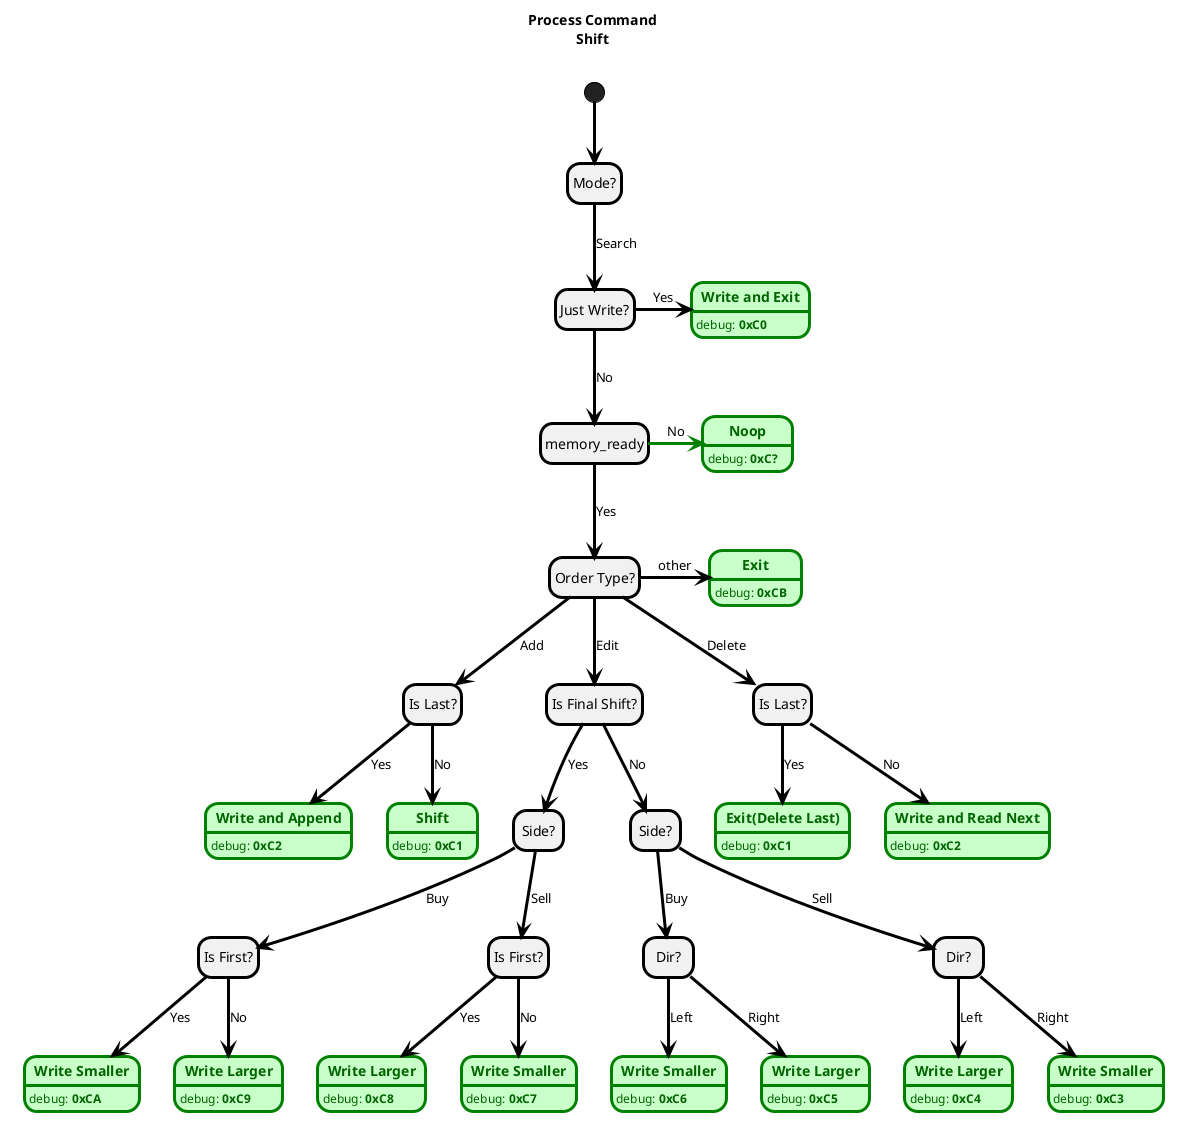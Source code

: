 @startuml 10_process_command.shift_state
hide empty description

title Process Command\nShift

label Shift[
{{
    hide empty description
    <style> 
    stateDiagram {
        LineColor Black
        LineThickness 3.0
    }
    </style>

    [*] --> mode
    mode --> just_write: Search
    just_write -> exit_1: Yes
    just_write --> memory_ready: No

    memory_ready -[#green]> noop: No
    memory_ready --> order_type: Yes

'    mode --> just_write: Shift
'    just_write -> exit_1: Yes

'    just_write--> order_type: No
        ' Add
        order_type --> is_last_add: Add
        is_last_add --> write_n_append: Yes
        is_last_add --> shift_1: No

        ' Edit
        order_type --> is_final_edit: Edit
            is_final_edit --> is_final_side: Yes
            is_final_side --> is_final_side_buy_is_first: Buy
            is_final_side_buy_is_first --> is_final_buy_write_smaller_is_first: Yes
            is_final_side_buy_is_first --> is_final_buy_write_larger_is_not_first: No

            is_final_side --> is_final_side_sell_is_first: Sell
            is_final_side_sell_is_first --> is_final_sell_write_larger_is_first: Yes
            is_final_side_sell_is_first --> is_final_sell_write_smaller_is_not_first: No

            is_final_edit --> not_final_side: No
            not_final_side --> not_final_buy_dir: Buy
            not_final_buy_dir --> not_final_buy_write_smaller: Left
            not_final_buy_dir --> not_final_buy_write_larger: Right

            not_final_side --> not_final_sell_dir: Sell
            not_final_sell_dir --> not_final_sell_write_larger: Left
            not_final_sell_dir --> not_final_sell_write_smaller: Right

        ' Delete
        order_type --> is_last_del: Delete
        is_last_del --> delete_last: Yes
        is_last_del --> read_next_del: No

        ' Other
        order_type -right-> exit_2: other

    state "Mode?" as mode
    state "Just Write?" as just_write
    state "<B>Write and Exit</B>" as exit_1 #TECHNOLOGY;line:green;text:DarkGreen : <color:DarkGreen>debug: <B>0xC0</B></color>
    state "<B>Noop</B>" as noop #TECHNOLOGY;line:green;text:DarkGreen : <color:DarkGreen>debug: <B>0xC?</B></color>

    state "Order Type?" as order_type
        ' Add
        state "Is Last?" as is_last_add
            state "<B>Write and Append</B>" as write_n_append #TECHNOLOGY;line:green;text:DarkGreen : <color:DarkGreen>debug: <B>0xC2</B></color>
            state "<B>Shift</B>" as shift_1 #TECHNOLOGY;line:green;text:DarkGreen : <color:DarkGreen>debug: <B>0xC1</B></color>
        ' Edit
        state "Is Final Shift?" as is_final_edit
            state "Side?" as is_final_side
                state "Is First?" as is_final_side_buy_is_first
                    state "<B>Write Smaller</B>" as is_final_buy_write_smaller_is_first #TECHNOLOGY;line:green;text:DarkGreen : <color:DarkGreen>debug: <B>0xCA</B></color>
                    state "<B>Write Larger</B>" as is_final_buy_write_larger_is_not_first #TECHNOLOGY;line:green;text:DarkGreen : <color:DarkGreen>debug: <B>0xC9</B></color>
                state "Is First?" as is_final_side_sell_is_first
                    state "<B>Write Larger</B>" as is_final_sell_write_larger_is_first #TECHNOLOGY;line:green;text:DarkGreen : <color:DarkGreen>debug: <B>0xC8</B></color>
                    state "<B>Write Smaller</B>" as is_final_sell_write_smaller_is_not_first #TECHNOLOGY;line:green;text:DarkGreen : <color:DarkGreen>debug: <B>0xC7</B></color>
            state "Side?" as not_final_side
                state "Dir?" as not_final_buy_dir
                    state "<B>Write Smaller</B>" as not_final_buy_write_smaller #TECHNOLOGY;line:green;text:DarkGreen : <color:DarkGreen>debug: <B>0xC6</B></color>
                    state "<B>Write Larger</B>" as not_final_buy_write_larger#TECHNOLOGY;line:green;text:DarkGreen : <color:DarkGreen>debug: <B>0xC5</B></color>
                state "Dir?" as not_final_sell_dir
                    state "<B>Write Larger</B>" as not_final_sell_write_larger #TECHNOLOGY;line:green;text:DarkGreen : <color:DarkGreen>debug: <B>0xC4</B></color>
                    state "<B>Write Smaller</B>" as not_final_sell_write_smaller #TECHNOLOGY;line:green;text:DarkGreen : <color:DarkGreen>debug: <B>0xC3</B></color>
        ' Delete
        state "Is Last?" as is_last_del
            state "<B>Exit(Delete Last)</B>" as delete_last #TECHNOLOGY;line:green;text:DarkGreen : <color:DarkGreen>debug: <B>0xC1</B></color>
            state "<B>Write and Read Next</B>" as read_next_del #TECHNOLOGY;line:green;text:DarkGreen : <color:DarkGreen>debug: <B>0xC2</B></color>

        ' Other
        state "<B>Exit</B>" as exit_2 #TECHNOLOGY;line:green;text:DarkGreen : <color:DarkGreen>debug: <B>0xCB</B></color>

}}
]

@enduml
